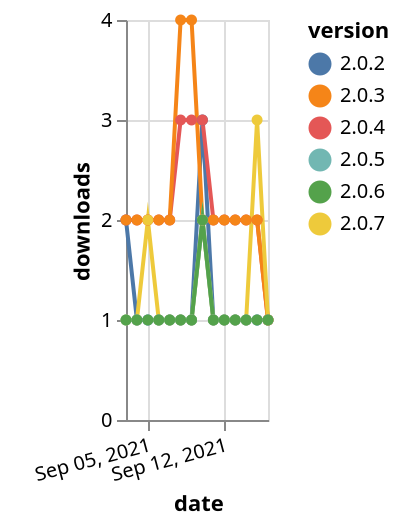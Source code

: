 {"$schema": "https://vega.github.io/schema/vega-lite/v5.json", "description": "A simple bar chart with embedded data.", "data": {"values": [{"date": "2021-09-03", "total": 448, "delta": 2, "version": "2.0.2"}, {"date": "2021-09-04", "total": 449, "delta": 1, "version": "2.0.2"}, {"date": "2021-09-05", "total": 450, "delta": 1, "version": "2.0.2"}, {"date": "2021-09-06", "total": 451, "delta": 1, "version": "2.0.2"}, {"date": "2021-09-07", "total": 452, "delta": 1, "version": "2.0.2"}, {"date": "2021-09-08", "total": 453, "delta": 1, "version": "2.0.2"}, {"date": "2021-09-09", "total": 454, "delta": 1, "version": "2.0.2"}, {"date": "2021-09-10", "total": 457, "delta": 3, "version": "2.0.2"}, {"date": "2021-09-11", "total": 458, "delta": 1, "version": "2.0.2"}, {"date": "2021-09-12", "total": 459, "delta": 1, "version": "2.0.2"}, {"date": "2021-09-13", "total": 460, "delta": 1, "version": "2.0.2"}, {"date": "2021-09-14", "total": 461, "delta": 1, "version": "2.0.2"}, {"date": "2021-09-15", "total": 462, "delta": 1, "version": "2.0.2"}, {"date": "2021-09-16", "total": 463, "delta": 1, "version": "2.0.2"}, {"date": "2021-09-03", "total": 1830, "delta": 2, "version": "2.0.4"}, {"date": "2021-09-04", "total": 1832, "delta": 2, "version": "2.0.4"}, {"date": "2021-09-05", "total": 1834, "delta": 2, "version": "2.0.4"}, {"date": "2021-09-06", "total": 1836, "delta": 2, "version": "2.0.4"}, {"date": "2021-09-07", "total": 1838, "delta": 2, "version": "2.0.4"}, {"date": "2021-09-08", "total": 1841, "delta": 3, "version": "2.0.4"}, {"date": "2021-09-09", "total": 1844, "delta": 3, "version": "2.0.4"}, {"date": "2021-09-10", "total": 1847, "delta": 3, "version": "2.0.4"}, {"date": "2021-09-11", "total": 1849, "delta": 2, "version": "2.0.4"}, {"date": "2021-09-12", "total": 1851, "delta": 2, "version": "2.0.4"}, {"date": "2021-09-13", "total": 1853, "delta": 2, "version": "2.0.4"}, {"date": "2021-09-14", "total": 1855, "delta": 2, "version": "2.0.4"}, {"date": "2021-09-15", "total": 1857, "delta": 2, "version": "2.0.4"}, {"date": "2021-09-16", "total": 1858, "delta": 1, "version": "2.0.4"}, {"date": "2021-09-03", "total": 2536, "delta": 2, "version": "2.0.3"}, {"date": "2021-09-04", "total": 2538, "delta": 2, "version": "2.0.3"}, {"date": "2021-09-05", "total": 2540, "delta": 2, "version": "2.0.3"}, {"date": "2021-09-06", "total": 2542, "delta": 2, "version": "2.0.3"}, {"date": "2021-09-07", "total": 2544, "delta": 2, "version": "2.0.3"}, {"date": "2021-09-08", "total": 2548, "delta": 4, "version": "2.0.3"}, {"date": "2021-09-09", "total": 2552, "delta": 4, "version": "2.0.3"}, {"date": "2021-09-10", "total": 2554, "delta": 2, "version": "2.0.3"}, {"date": "2021-09-11", "total": 2556, "delta": 2, "version": "2.0.3"}, {"date": "2021-09-12", "total": 2558, "delta": 2, "version": "2.0.3"}, {"date": "2021-09-13", "total": 2560, "delta": 2, "version": "2.0.3"}, {"date": "2021-09-14", "total": 2562, "delta": 2, "version": "2.0.3"}, {"date": "2021-09-15", "total": 2564, "delta": 2, "version": "2.0.3"}, {"date": "2021-09-16", "total": 2565, "delta": 1, "version": "2.0.3"}, {"date": "2021-09-03", "total": 456, "delta": 1, "version": "2.0.7"}, {"date": "2021-09-04", "total": 457, "delta": 1, "version": "2.0.7"}, {"date": "2021-09-05", "total": 459, "delta": 2, "version": "2.0.7"}, {"date": "2021-09-06", "total": 460, "delta": 1, "version": "2.0.7"}, {"date": "2021-09-07", "total": 461, "delta": 1, "version": "2.0.7"}, {"date": "2021-09-08", "total": 462, "delta": 1, "version": "2.0.7"}, {"date": "2021-09-09", "total": 463, "delta": 1, "version": "2.0.7"}, {"date": "2021-09-10", "total": 465, "delta": 2, "version": "2.0.7"}, {"date": "2021-09-11", "total": 466, "delta": 1, "version": "2.0.7"}, {"date": "2021-09-12", "total": 467, "delta": 1, "version": "2.0.7"}, {"date": "2021-09-13", "total": 468, "delta": 1, "version": "2.0.7"}, {"date": "2021-09-14", "total": 469, "delta": 1, "version": "2.0.7"}, {"date": "2021-09-15", "total": 472, "delta": 3, "version": "2.0.7"}, {"date": "2021-09-16", "total": 473, "delta": 1, "version": "2.0.7"}, {"date": "2021-09-03", "total": 210, "delta": 1, "version": "2.0.5"}, {"date": "2021-09-04", "total": 211, "delta": 1, "version": "2.0.5"}, {"date": "2021-09-05", "total": 212, "delta": 1, "version": "2.0.5"}, {"date": "2021-09-06", "total": 213, "delta": 1, "version": "2.0.5"}, {"date": "2021-09-07", "total": 214, "delta": 1, "version": "2.0.5"}, {"date": "2021-09-08", "total": 215, "delta": 1, "version": "2.0.5"}, {"date": "2021-09-09", "total": 216, "delta": 1, "version": "2.0.5"}, {"date": "2021-09-10", "total": 218, "delta": 2, "version": "2.0.5"}, {"date": "2021-09-11", "total": 219, "delta": 1, "version": "2.0.5"}, {"date": "2021-09-12", "total": 220, "delta": 1, "version": "2.0.5"}, {"date": "2021-09-13", "total": 221, "delta": 1, "version": "2.0.5"}, {"date": "2021-09-14", "total": 222, "delta": 1, "version": "2.0.5"}, {"date": "2021-09-15", "total": 223, "delta": 1, "version": "2.0.5"}, {"date": "2021-09-16", "total": 224, "delta": 1, "version": "2.0.5"}, {"date": "2021-09-03", "total": 390, "delta": 1, "version": "2.0.6"}, {"date": "2021-09-04", "total": 391, "delta": 1, "version": "2.0.6"}, {"date": "2021-09-05", "total": 392, "delta": 1, "version": "2.0.6"}, {"date": "2021-09-06", "total": 393, "delta": 1, "version": "2.0.6"}, {"date": "2021-09-07", "total": 394, "delta": 1, "version": "2.0.6"}, {"date": "2021-09-08", "total": 395, "delta": 1, "version": "2.0.6"}, {"date": "2021-09-09", "total": 396, "delta": 1, "version": "2.0.6"}, {"date": "2021-09-10", "total": 398, "delta": 2, "version": "2.0.6"}, {"date": "2021-09-11", "total": 399, "delta": 1, "version": "2.0.6"}, {"date": "2021-09-12", "total": 400, "delta": 1, "version": "2.0.6"}, {"date": "2021-09-13", "total": 401, "delta": 1, "version": "2.0.6"}, {"date": "2021-09-14", "total": 402, "delta": 1, "version": "2.0.6"}, {"date": "2021-09-15", "total": 403, "delta": 1, "version": "2.0.6"}, {"date": "2021-09-16", "total": 404, "delta": 1, "version": "2.0.6"}]}, "width": "container", "mark": {"type": "line", "point": {"filled": true}}, "encoding": {"x": {"field": "date", "type": "temporal", "timeUnit": "yearmonthdate", "title": "date", "axis": {"labelAngle": -15}}, "y": {"field": "delta", "type": "quantitative", "title": "downloads"}, "color": {"field": "version", "type": "nominal"}, "tooltip": {"field": "delta"}}}